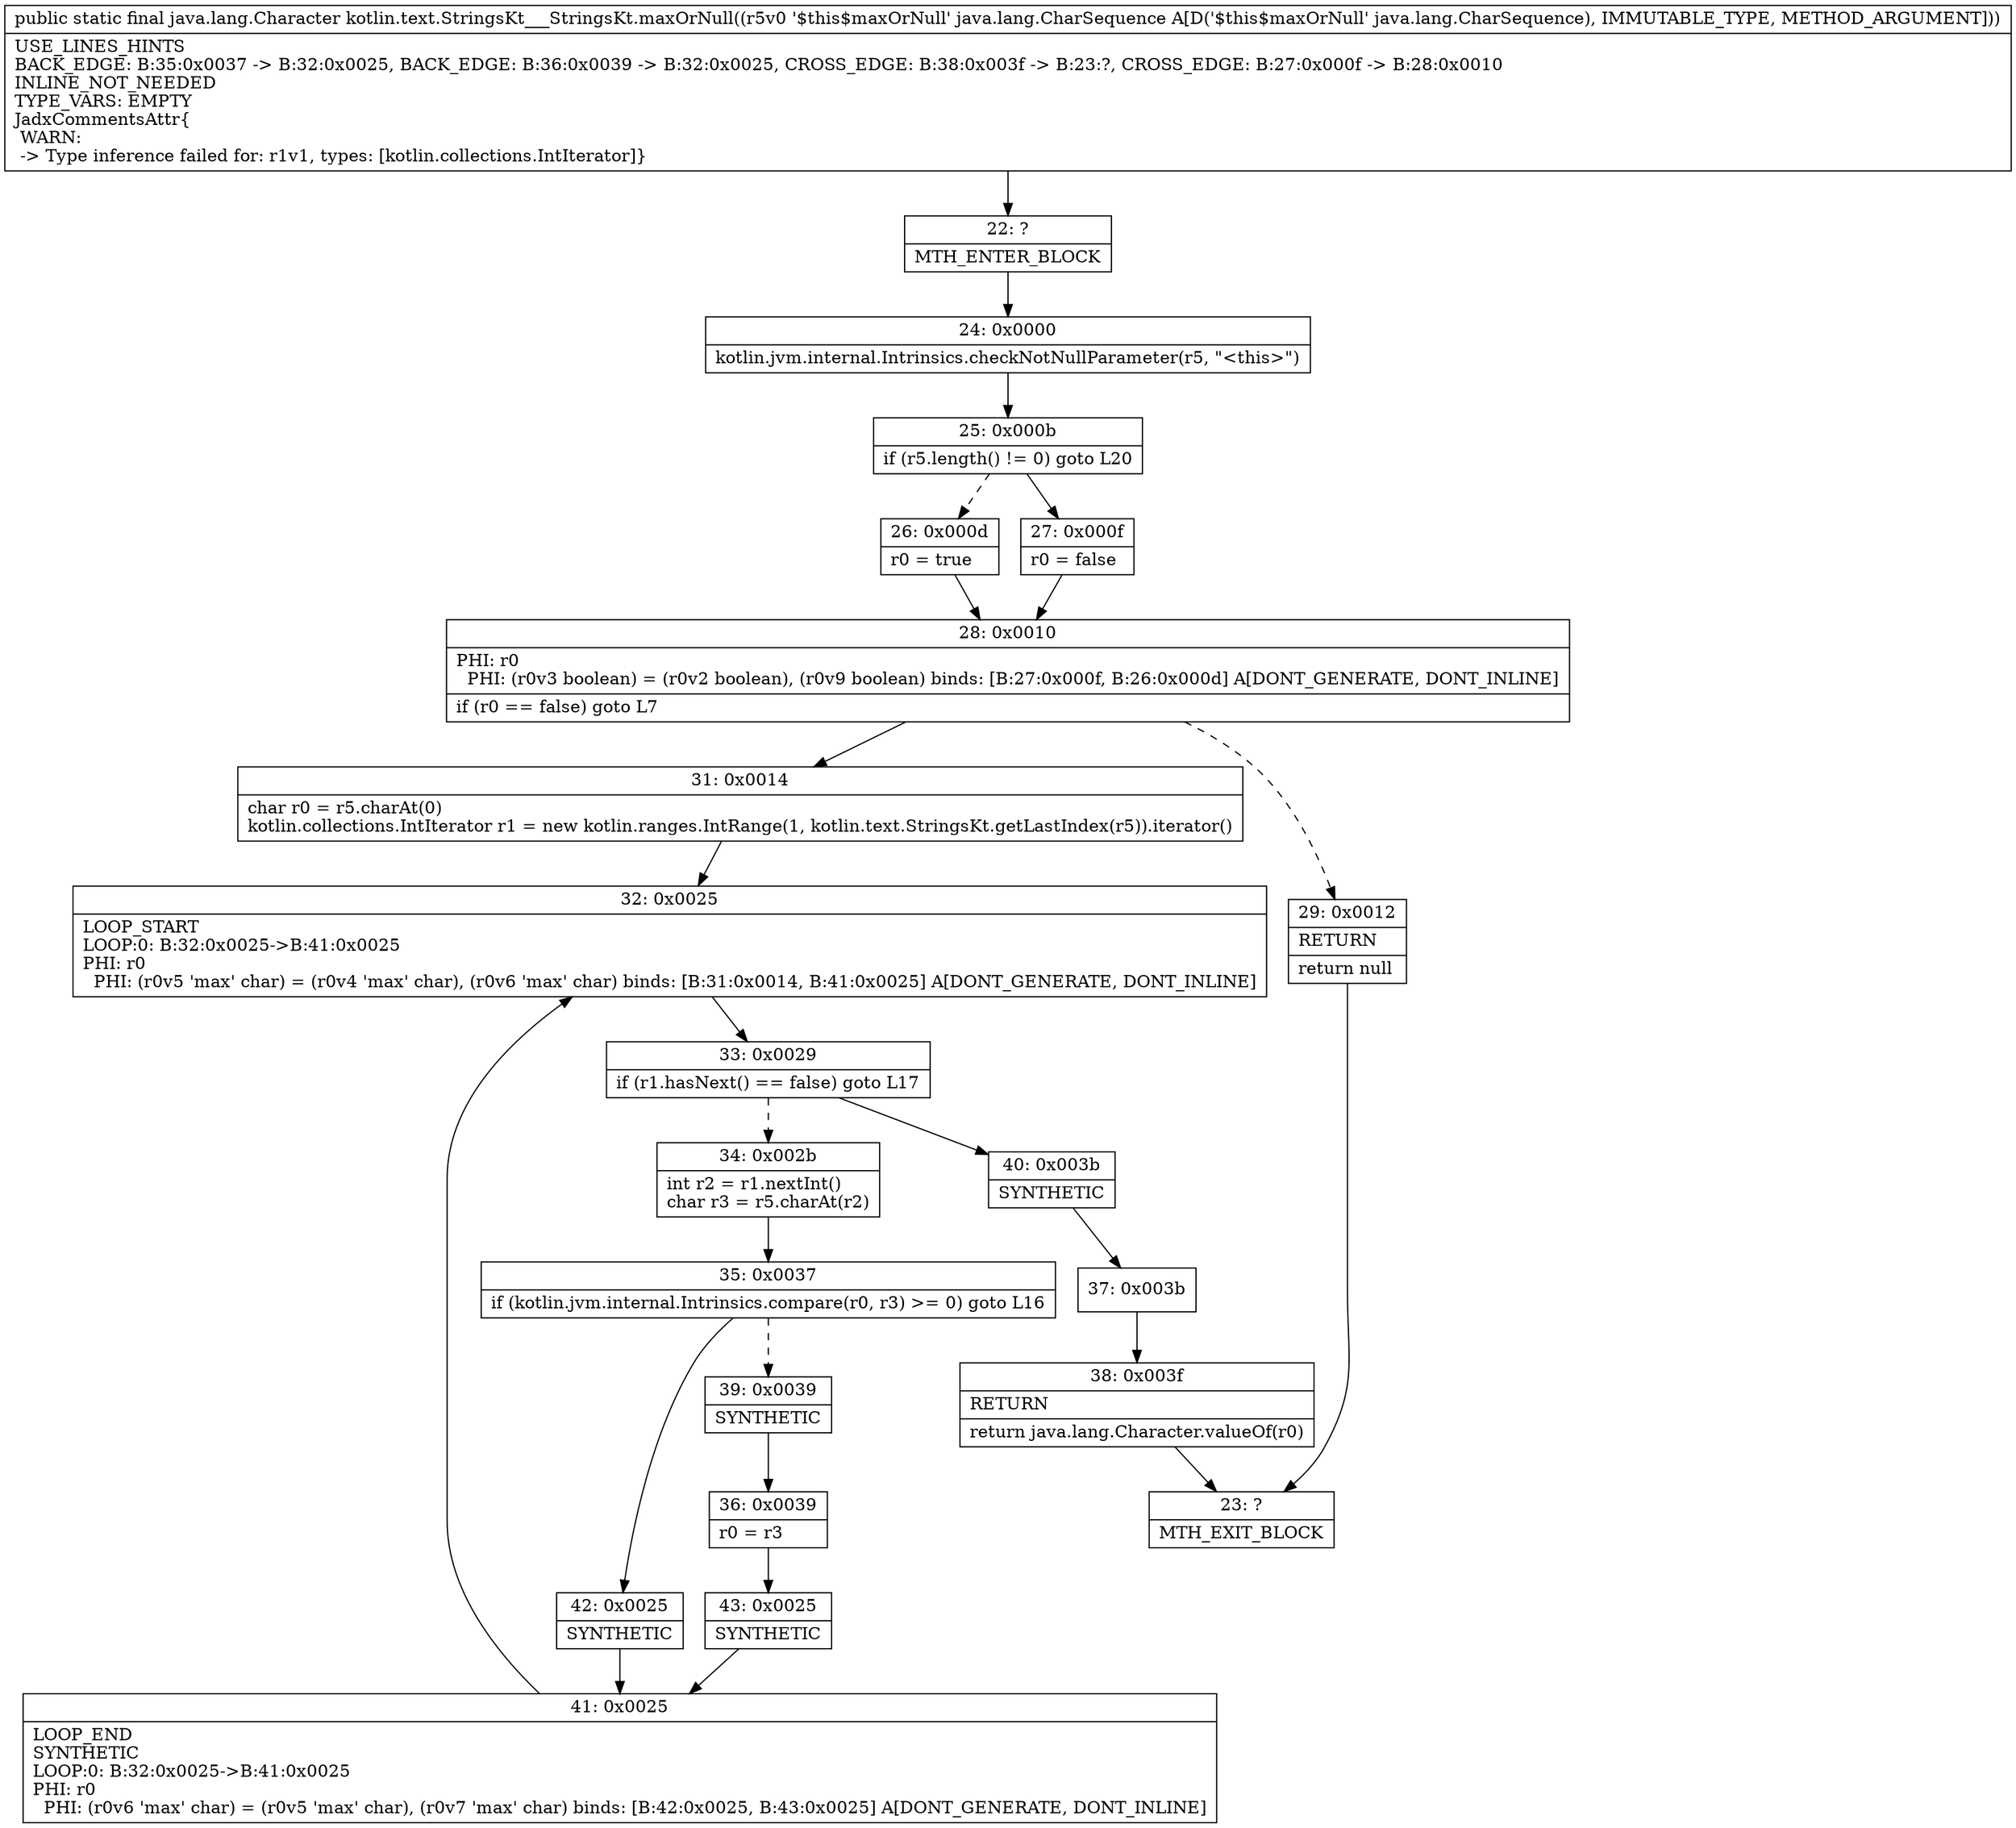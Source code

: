 digraph "CFG forkotlin.text.StringsKt___StringsKt.maxOrNull(Ljava\/lang\/CharSequence;)Ljava\/lang\/Character;" {
Node_22 [shape=record,label="{22\:\ ?|MTH_ENTER_BLOCK\l}"];
Node_24 [shape=record,label="{24\:\ 0x0000|kotlin.jvm.internal.Intrinsics.checkNotNullParameter(r5, \"\<this\>\")\l}"];
Node_25 [shape=record,label="{25\:\ 0x000b|if (r5.length() != 0) goto L20\l}"];
Node_26 [shape=record,label="{26\:\ 0x000d|r0 = true\l}"];
Node_28 [shape=record,label="{28\:\ 0x0010|PHI: r0 \l  PHI: (r0v3 boolean) = (r0v2 boolean), (r0v9 boolean) binds: [B:27:0x000f, B:26:0x000d] A[DONT_GENERATE, DONT_INLINE]\l|if (r0 == false) goto L7\l}"];
Node_29 [shape=record,label="{29\:\ 0x0012|RETURN\l|return null\l}"];
Node_23 [shape=record,label="{23\:\ ?|MTH_EXIT_BLOCK\l}"];
Node_31 [shape=record,label="{31\:\ 0x0014|char r0 = r5.charAt(0)\lkotlin.collections.IntIterator r1 = new kotlin.ranges.IntRange(1, kotlin.text.StringsKt.getLastIndex(r5)).iterator()\l}"];
Node_32 [shape=record,label="{32\:\ 0x0025|LOOP_START\lLOOP:0: B:32:0x0025\-\>B:41:0x0025\lPHI: r0 \l  PHI: (r0v5 'max' char) = (r0v4 'max' char), (r0v6 'max' char) binds: [B:31:0x0014, B:41:0x0025] A[DONT_GENERATE, DONT_INLINE]\l}"];
Node_33 [shape=record,label="{33\:\ 0x0029|if (r1.hasNext() == false) goto L17\l}"];
Node_34 [shape=record,label="{34\:\ 0x002b|int r2 = r1.nextInt()\lchar r3 = r5.charAt(r2)\l}"];
Node_35 [shape=record,label="{35\:\ 0x0037|if (kotlin.jvm.internal.Intrinsics.compare(r0, r3) \>= 0) goto L16\l}"];
Node_39 [shape=record,label="{39\:\ 0x0039|SYNTHETIC\l}"];
Node_36 [shape=record,label="{36\:\ 0x0039|r0 = r3\l}"];
Node_43 [shape=record,label="{43\:\ 0x0025|SYNTHETIC\l}"];
Node_41 [shape=record,label="{41\:\ 0x0025|LOOP_END\lSYNTHETIC\lLOOP:0: B:32:0x0025\-\>B:41:0x0025\lPHI: r0 \l  PHI: (r0v6 'max' char) = (r0v5 'max' char), (r0v7 'max' char) binds: [B:42:0x0025, B:43:0x0025] A[DONT_GENERATE, DONT_INLINE]\l}"];
Node_42 [shape=record,label="{42\:\ 0x0025|SYNTHETIC\l}"];
Node_40 [shape=record,label="{40\:\ 0x003b|SYNTHETIC\l}"];
Node_37 [shape=record,label="{37\:\ 0x003b}"];
Node_38 [shape=record,label="{38\:\ 0x003f|RETURN\l|return java.lang.Character.valueOf(r0)\l}"];
Node_27 [shape=record,label="{27\:\ 0x000f|r0 = false\l}"];
MethodNode[shape=record,label="{public static final java.lang.Character kotlin.text.StringsKt___StringsKt.maxOrNull((r5v0 '$this$maxOrNull' java.lang.CharSequence A[D('$this$maxOrNull' java.lang.CharSequence), IMMUTABLE_TYPE, METHOD_ARGUMENT]))  | USE_LINES_HINTS\lBACK_EDGE: B:35:0x0037 \-\> B:32:0x0025, BACK_EDGE: B:36:0x0039 \-\> B:32:0x0025, CROSS_EDGE: B:38:0x003f \-\> B:23:?, CROSS_EDGE: B:27:0x000f \-\> B:28:0x0010\lINLINE_NOT_NEEDED\lTYPE_VARS: EMPTY\lJadxCommentsAttr\{\l WARN: \l \-\> Type inference failed for: r1v1, types: [kotlin.collections.IntIterator]\}\l}"];
MethodNode -> Node_22;Node_22 -> Node_24;
Node_24 -> Node_25;
Node_25 -> Node_26[style=dashed];
Node_25 -> Node_27;
Node_26 -> Node_28;
Node_28 -> Node_29[style=dashed];
Node_28 -> Node_31;
Node_29 -> Node_23;
Node_31 -> Node_32;
Node_32 -> Node_33;
Node_33 -> Node_34[style=dashed];
Node_33 -> Node_40;
Node_34 -> Node_35;
Node_35 -> Node_39[style=dashed];
Node_35 -> Node_42;
Node_39 -> Node_36;
Node_36 -> Node_43;
Node_43 -> Node_41;
Node_41 -> Node_32;
Node_42 -> Node_41;
Node_40 -> Node_37;
Node_37 -> Node_38;
Node_38 -> Node_23;
Node_27 -> Node_28;
}

